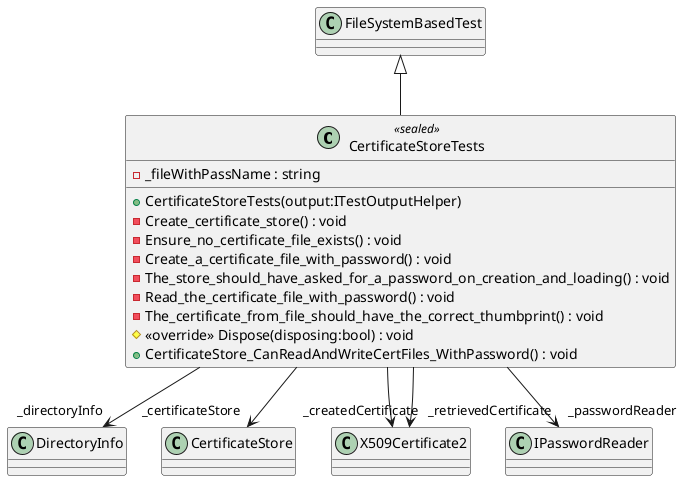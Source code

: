 @startuml
class CertificateStoreTests <<sealed>> {
    + CertificateStoreTests(output:ITestOutputHelper)
    - _fileWithPassName : string
    - Create_certificate_store() : void
    - Ensure_no_certificate_file_exists() : void
    - Create_a_certificate_file_with_password() : void
    - The_store_should_have_asked_for_a_password_on_creation_and_loading() : void
    - Read_the_certificate_file_with_password() : void
    - The_certificate_from_file_should_have_the_correct_thumbprint() : void
    # <<override>> Dispose(disposing:bool) : void
    + CertificateStore_CanReadAndWriteCertFiles_WithPassword() : void
}
FileSystemBasedTest <|-- CertificateStoreTests
CertificateStoreTests --> "_directoryInfo" DirectoryInfo
CertificateStoreTests --> "_certificateStore" CertificateStore
CertificateStoreTests --> "_createdCertificate" X509Certificate2
CertificateStoreTests --> "_retrievedCertificate" X509Certificate2
CertificateStoreTests --> "_passwordReader" IPasswordReader
@enduml
